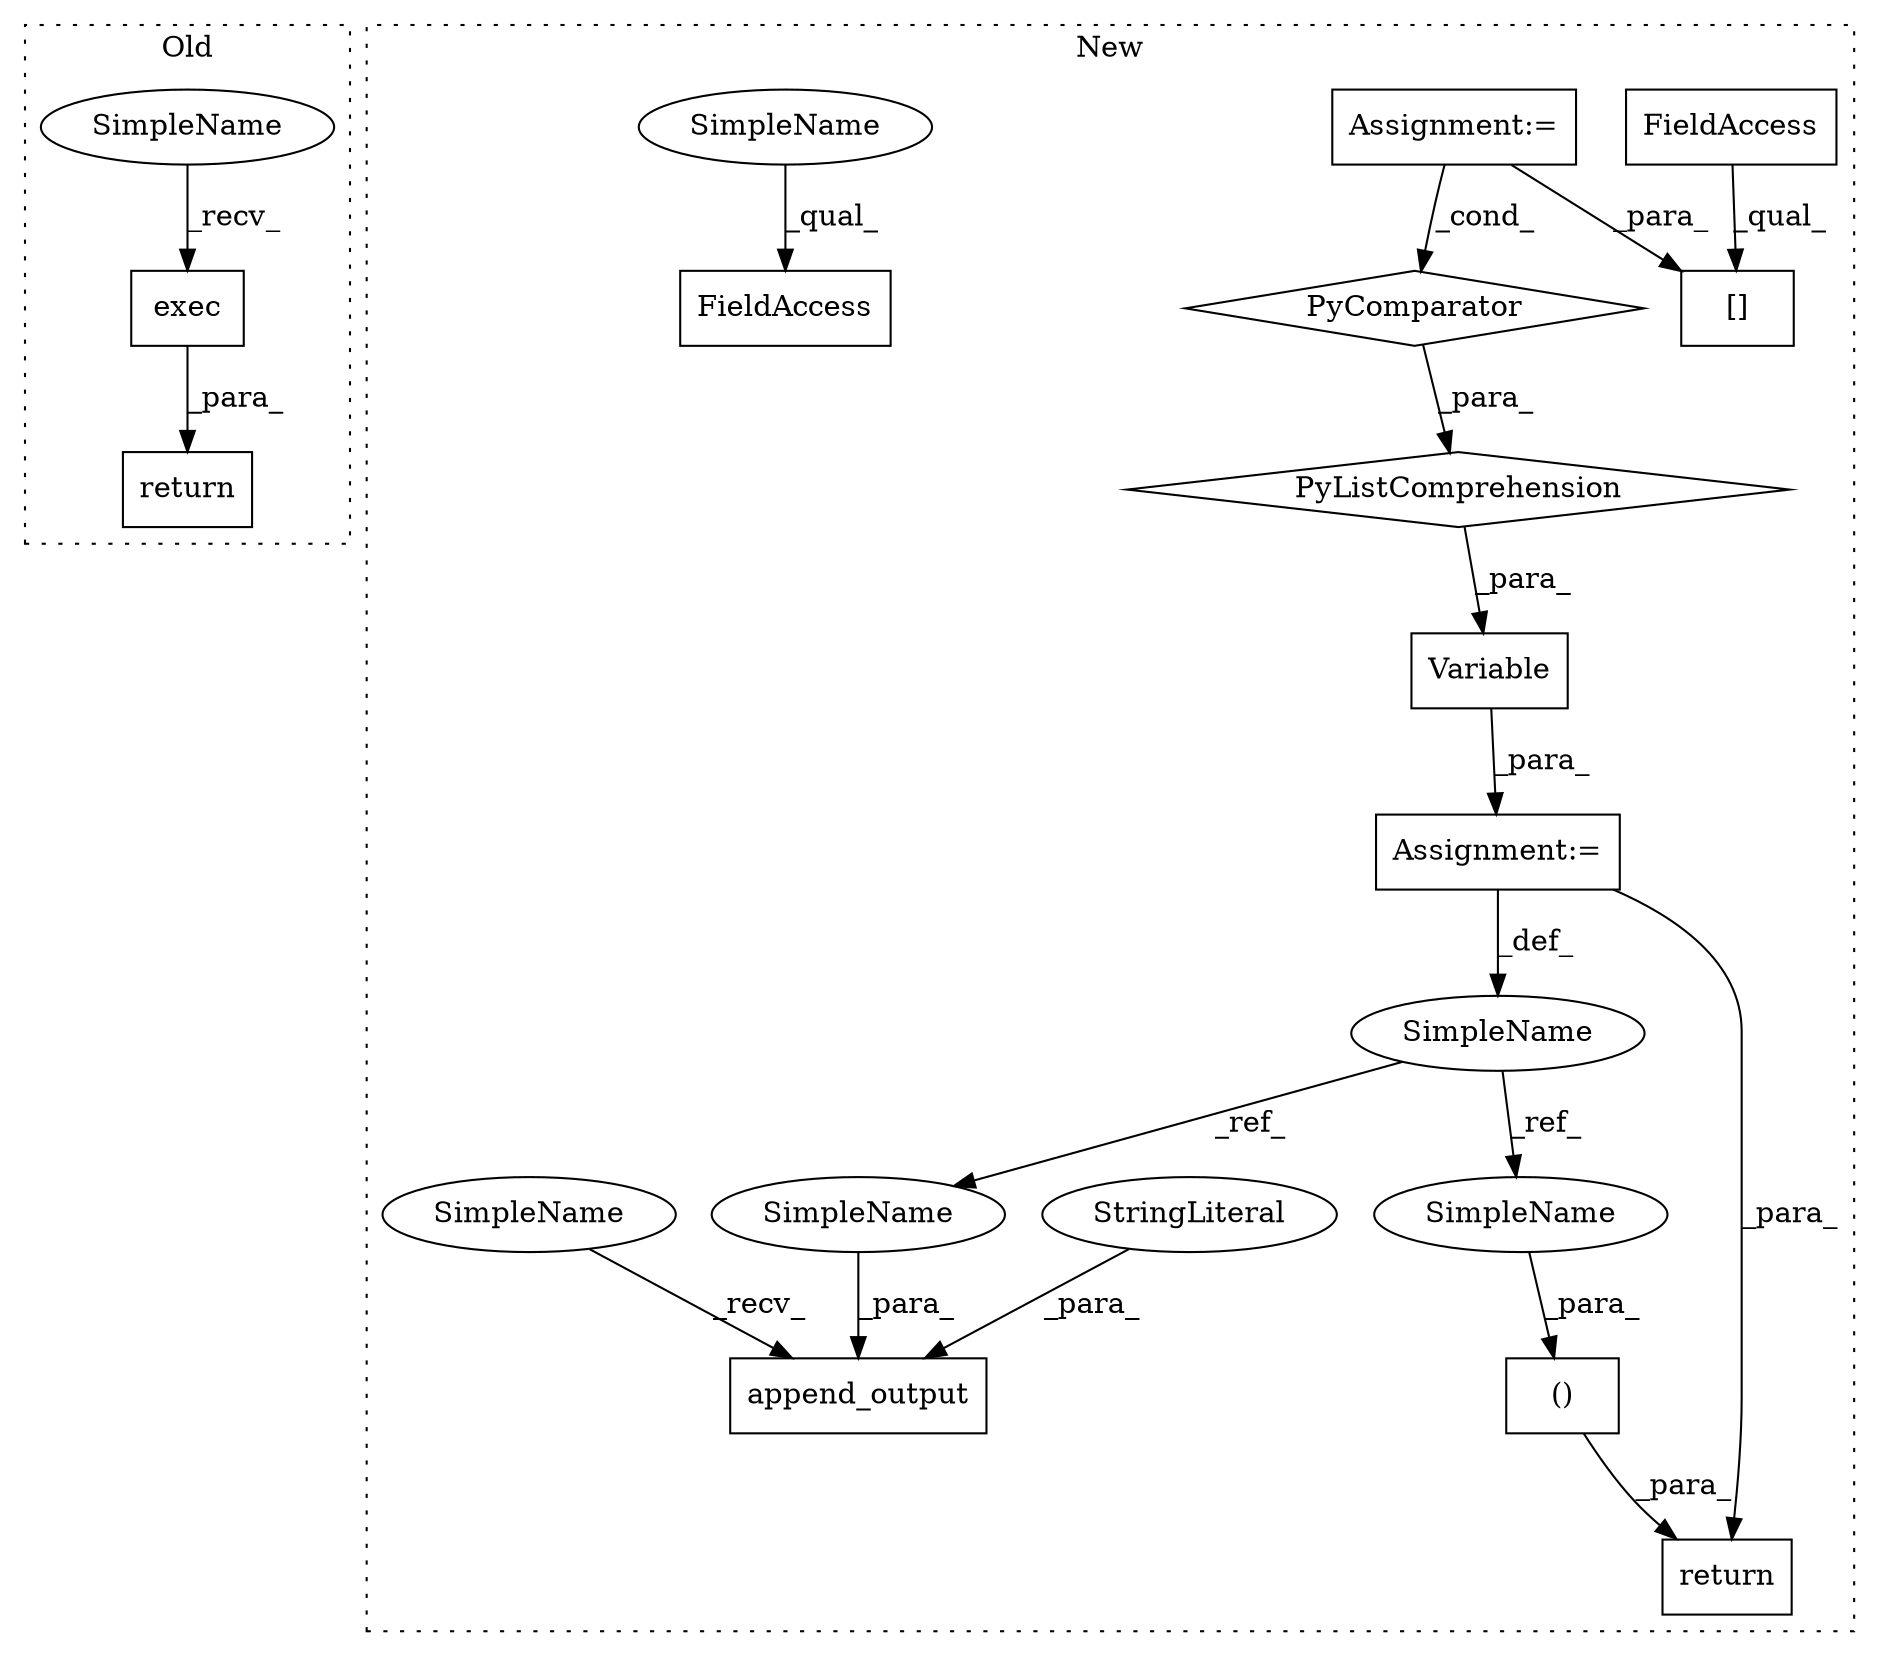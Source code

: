 digraph G {
subgraph cluster0 {
1 [label="exec" a="32" s="564" l="6" shape="box"];
14 [label="return" a="41" s="552" l="7" shape="box"];
18 [label="SimpleName" a="42" s="559" l="4" shape="ellipse"];
label = "Old";
style="dotted";
}
subgraph cluster1 {
2 [label="PyComparator" a="113" s="723" l="28" shape="diamond"];
3 [label="Assignment:=" a="7" s="723" l="28" shape="box"];
4 [label="PyListComprehension" a="109" s="627" l="132" shape="diamond"];
5 [label="()" a="106" s="865" l="25" shape="box"];
6 [label="[]" a="2" s="649,663" l="13,1" shape="box"];
7 [label="Variable" a="32" s="761,785" l="9,1" shape="box"];
8 [label="append_output" a="32" s="827,846" l="14,1" shape="box"];
9 [label="SimpleName" a="42" s="759" l="1" shape="ellipse"];
10 [label="StringLiteral" a="45" s="841" l="3" shape="ellipse"];
11 [label="FieldAccess" a="22" s="628" l="15" shape="box"];
12 [label="FieldAccess" a="22" s="649" l="12" shape="box"];
13 [label="Assignment:=" a="7" s="760" l="1" shape="box"];
15 [label="return" a="41" s="853" l="12" shape="box"];
16 [label="SimpleName" a="42" s="845" l="1" shape="ellipse"];
17 [label="SimpleName" a="42" s="889" l="1" shape="ellipse"];
19 [label="SimpleName" a="42" s="628" l="4" shape="ellipse"];
20 [label="SimpleName" a="42" s="822" l="4" shape="ellipse"];
label = "New";
style="dotted";
}
1 -> 14 [label="_para_"];
2 -> 4 [label="_para_"];
3 -> 6 [label="_para_"];
3 -> 2 [label="_cond_"];
4 -> 7 [label="_para_"];
5 -> 15 [label="_para_"];
7 -> 13 [label="_para_"];
9 -> 17 [label="_ref_"];
9 -> 16 [label="_ref_"];
10 -> 8 [label="_para_"];
12 -> 6 [label="_qual_"];
13 -> 9 [label="_def_"];
13 -> 15 [label="_para_"];
16 -> 8 [label="_para_"];
17 -> 5 [label="_para_"];
18 -> 1 [label="_recv_"];
19 -> 11 [label="_qual_"];
20 -> 8 [label="_recv_"];
}